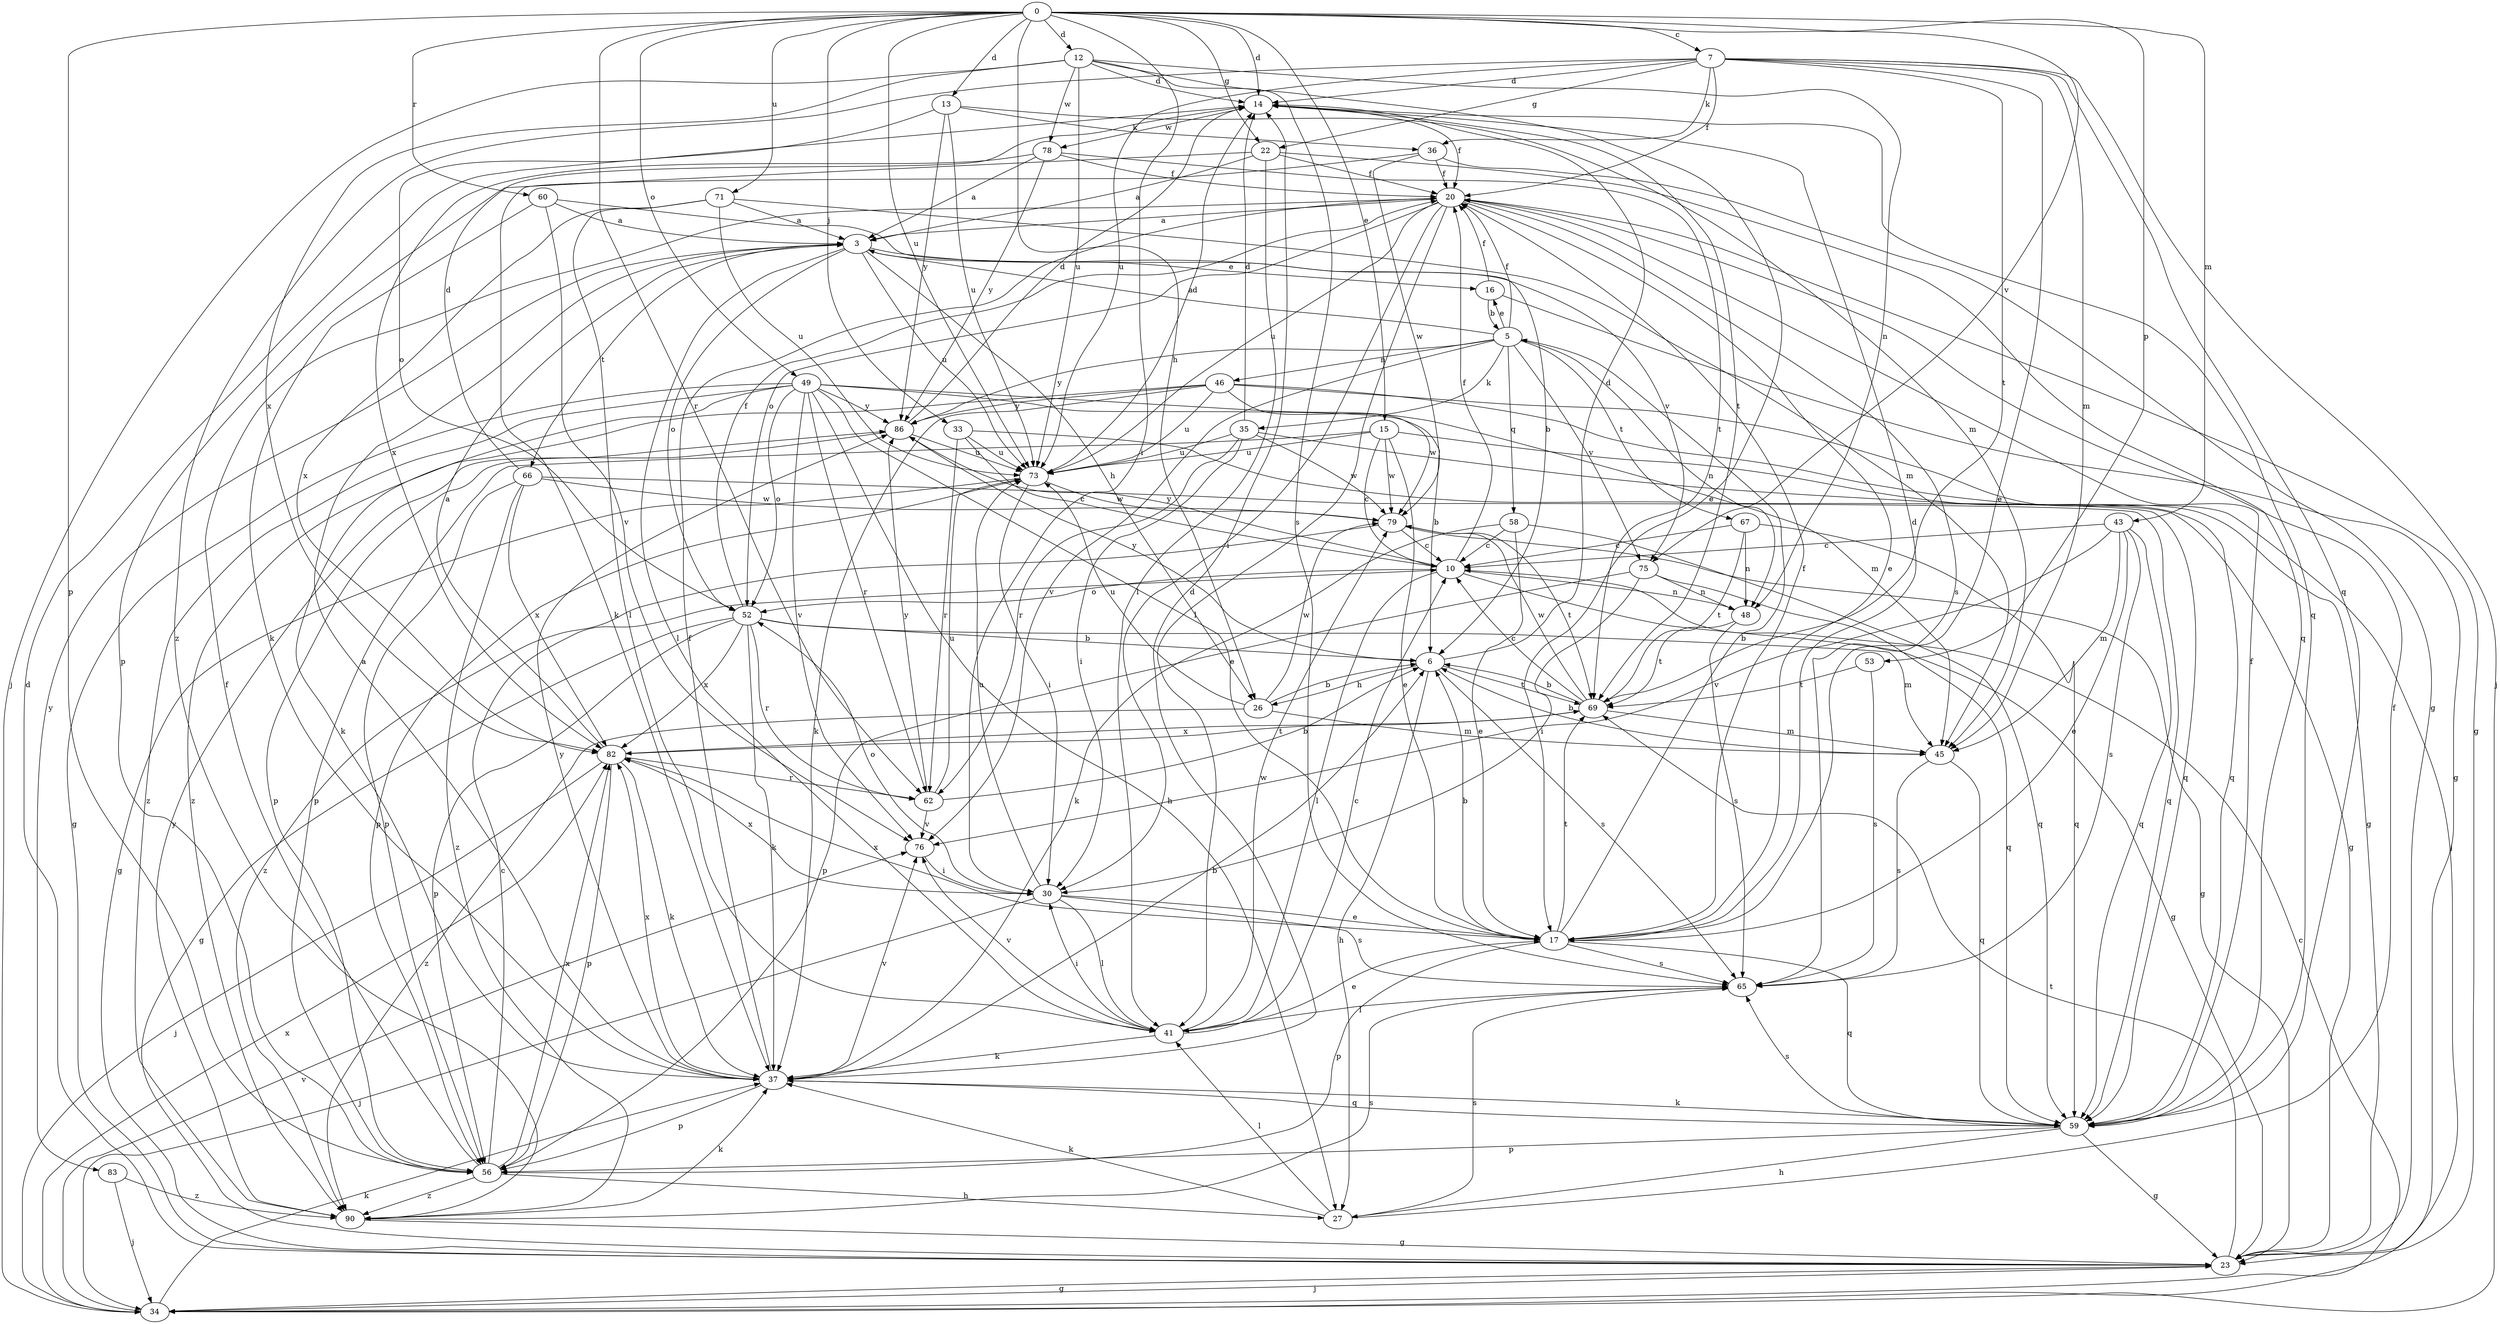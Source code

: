 strict digraph  {
0;
3;
5;
6;
7;
10;
12;
13;
14;
15;
16;
17;
20;
22;
23;
26;
27;
30;
33;
34;
35;
36;
37;
41;
43;
45;
46;
48;
49;
52;
53;
56;
58;
59;
60;
62;
65;
66;
67;
69;
71;
73;
75;
76;
78;
79;
82;
83;
86;
90;
0 -> 7  [label=c];
0 -> 12  [label=d];
0 -> 13  [label=d];
0 -> 14  [label=d];
0 -> 15  [label=e];
0 -> 22  [label=g];
0 -> 26  [label=h];
0 -> 30  [label=i];
0 -> 33  [label=j];
0 -> 43  [label=m];
0 -> 49  [label=o];
0 -> 53  [label=p];
0 -> 56  [label=p];
0 -> 60  [label=r];
0 -> 62  [label=r];
0 -> 71  [label=u];
0 -> 73  [label=u];
0 -> 75  [label=v];
3 -> 16  [label=e];
3 -> 26  [label=h];
3 -> 41  [label=l];
3 -> 52  [label=o];
3 -> 66  [label=t];
3 -> 73  [label=u];
3 -> 75  [label=v];
3 -> 83  [label=y];
5 -> 3  [label=a];
5 -> 16  [label=e];
5 -> 20  [label=f];
5 -> 35  [label=k];
5 -> 46  [label=n];
5 -> 48  [label=n];
5 -> 58  [label=q];
5 -> 67  [label=t];
5 -> 75  [label=v];
5 -> 76  [label=v];
5 -> 86  [label=y];
6 -> 14  [label=d];
6 -> 26  [label=h];
6 -> 27  [label=h];
6 -> 65  [label=s];
6 -> 69  [label=t];
6 -> 86  [label=y];
7 -> 14  [label=d];
7 -> 17  [label=e];
7 -> 20  [label=f];
7 -> 22  [label=g];
7 -> 34  [label=j];
7 -> 36  [label=k];
7 -> 45  [label=m];
7 -> 59  [label=q];
7 -> 69  [label=t];
7 -> 73  [label=u];
7 -> 90  [label=z];
10 -> 20  [label=f];
10 -> 23  [label=g];
10 -> 41  [label=l];
10 -> 48  [label=n];
10 -> 52  [label=o];
10 -> 86  [label=y];
12 -> 14  [label=d];
12 -> 17  [label=e];
12 -> 34  [label=j];
12 -> 48  [label=n];
12 -> 65  [label=s];
12 -> 73  [label=u];
12 -> 78  [label=w];
12 -> 82  [label=x];
13 -> 36  [label=k];
13 -> 45  [label=m];
13 -> 52  [label=o];
13 -> 73  [label=u];
13 -> 86  [label=y];
14 -> 20  [label=f];
14 -> 59  [label=q];
14 -> 69  [label=t];
14 -> 78  [label=w];
15 -> 10  [label=c];
15 -> 17  [label=e];
15 -> 56  [label=p];
15 -> 59  [label=q];
15 -> 73  [label=u];
15 -> 79  [label=w];
16 -> 5  [label=b];
16 -> 20  [label=f];
16 -> 23  [label=g];
17 -> 5  [label=b];
17 -> 6  [label=b];
17 -> 14  [label=d];
17 -> 20  [label=f];
17 -> 56  [label=p];
17 -> 59  [label=q];
17 -> 65  [label=s];
17 -> 69  [label=t];
17 -> 82  [label=x];
20 -> 3  [label=a];
20 -> 17  [label=e];
20 -> 23  [label=g];
20 -> 30  [label=i];
20 -> 41  [label=l];
20 -> 52  [label=o];
20 -> 65  [label=s];
20 -> 73  [label=u];
22 -> 3  [label=a];
22 -> 20  [label=f];
22 -> 41  [label=l];
22 -> 56  [label=p];
22 -> 59  [label=q];
23 -> 14  [label=d];
23 -> 34  [label=j];
23 -> 69  [label=t];
26 -> 6  [label=b];
26 -> 45  [label=m];
26 -> 73  [label=u];
26 -> 79  [label=w];
26 -> 90  [label=z];
27 -> 20  [label=f];
27 -> 37  [label=k];
27 -> 41  [label=l];
27 -> 65  [label=s];
30 -> 17  [label=e];
30 -> 34  [label=j];
30 -> 41  [label=l];
30 -> 52  [label=o];
30 -> 65  [label=s];
30 -> 73  [label=u];
30 -> 82  [label=x];
33 -> 10  [label=c];
33 -> 59  [label=q];
33 -> 62  [label=r];
33 -> 73  [label=u];
34 -> 10  [label=c];
34 -> 23  [label=g];
34 -> 37  [label=k];
34 -> 76  [label=v];
34 -> 82  [label=x];
35 -> 14  [label=d];
35 -> 23  [label=g];
35 -> 30  [label=i];
35 -> 62  [label=r];
35 -> 73  [label=u];
35 -> 79  [label=w];
36 -> 20  [label=f];
36 -> 23  [label=g];
36 -> 37  [label=k];
36 -> 79  [label=w];
37 -> 3  [label=a];
37 -> 6  [label=b];
37 -> 14  [label=d];
37 -> 20  [label=f];
37 -> 56  [label=p];
37 -> 59  [label=q];
37 -> 76  [label=v];
37 -> 82  [label=x];
37 -> 86  [label=y];
41 -> 10  [label=c];
41 -> 17  [label=e];
41 -> 30  [label=i];
41 -> 37  [label=k];
41 -> 76  [label=v];
41 -> 79  [label=w];
43 -> 10  [label=c];
43 -> 17  [label=e];
43 -> 45  [label=m];
43 -> 59  [label=q];
43 -> 65  [label=s];
43 -> 76  [label=v];
45 -> 6  [label=b];
45 -> 59  [label=q];
45 -> 65  [label=s];
46 -> 23  [label=g];
46 -> 34  [label=j];
46 -> 37  [label=k];
46 -> 73  [label=u];
46 -> 79  [label=w];
46 -> 86  [label=y];
46 -> 90  [label=z];
48 -> 65  [label=s];
48 -> 69  [label=t];
49 -> 6  [label=b];
49 -> 17  [label=e];
49 -> 23  [label=g];
49 -> 27  [label=h];
49 -> 37  [label=k];
49 -> 45  [label=m];
49 -> 52  [label=o];
49 -> 62  [label=r];
49 -> 76  [label=v];
49 -> 86  [label=y];
49 -> 90  [label=z];
52 -> 6  [label=b];
52 -> 20  [label=f];
52 -> 23  [label=g];
52 -> 37  [label=k];
52 -> 45  [label=m];
52 -> 56  [label=p];
52 -> 62  [label=r];
52 -> 82  [label=x];
53 -> 65  [label=s];
53 -> 69  [label=t];
56 -> 10  [label=c];
56 -> 20  [label=f];
56 -> 27  [label=h];
56 -> 82  [label=x];
56 -> 90  [label=z];
58 -> 10  [label=c];
58 -> 17  [label=e];
58 -> 37  [label=k];
58 -> 59  [label=q];
59 -> 20  [label=f];
59 -> 23  [label=g];
59 -> 27  [label=h];
59 -> 37  [label=k];
59 -> 56  [label=p];
59 -> 65  [label=s];
60 -> 3  [label=a];
60 -> 6  [label=b];
60 -> 37  [label=k];
60 -> 76  [label=v];
62 -> 6  [label=b];
62 -> 73  [label=u];
62 -> 76  [label=v];
62 -> 86  [label=y];
65 -> 41  [label=l];
66 -> 14  [label=d];
66 -> 56  [label=p];
66 -> 59  [label=q];
66 -> 79  [label=w];
66 -> 82  [label=x];
66 -> 90  [label=z];
67 -> 10  [label=c];
67 -> 48  [label=n];
67 -> 59  [label=q];
67 -> 69  [label=t];
69 -> 6  [label=b];
69 -> 10  [label=c];
69 -> 45  [label=m];
69 -> 79  [label=w];
69 -> 82  [label=x];
71 -> 3  [label=a];
71 -> 41  [label=l];
71 -> 45  [label=m];
71 -> 73  [label=u];
71 -> 82  [label=x];
73 -> 14  [label=d];
73 -> 23  [label=g];
73 -> 30  [label=i];
73 -> 56  [label=p];
73 -> 79  [label=w];
75 -> 30  [label=i];
75 -> 48  [label=n];
75 -> 56  [label=p];
75 -> 59  [label=q];
76 -> 30  [label=i];
78 -> 3  [label=a];
78 -> 20  [label=f];
78 -> 69  [label=t];
78 -> 82  [label=x];
78 -> 86  [label=y];
79 -> 10  [label=c];
79 -> 23  [label=g];
79 -> 69  [label=t];
79 -> 90  [label=z];
82 -> 3  [label=a];
82 -> 34  [label=j];
82 -> 37  [label=k];
82 -> 56  [label=p];
82 -> 62  [label=r];
82 -> 69  [label=t];
83 -> 34  [label=j];
83 -> 90  [label=z];
86 -> 14  [label=d];
86 -> 56  [label=p];
86 -> 73  [label=u];
90 -> 23  [label=g];
90 -> 37  [label=k];
90 -> 65  [label=s];
90 -> 86  [label=y];
}
